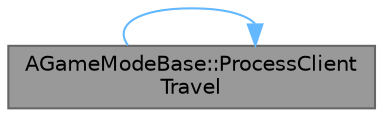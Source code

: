 digraph "AGameModeBase::ProcessClientTravel"
{
 // INTERACTIVE_SVG=YES
 // LATEX_PDF_SIZE
  bgcolor="transparent";
  edge [fontname=Helvetica,fontsize=10,labelfontname=Helvetica,labelfontsize=10];
  node [fontname=Helvetica,fontsize=10,shape=box,height=0.2,width=0.4];
  rankdir="LR";
  Node1 [id="Node000001",label="AGameModeBase::ProcessClient\lTravel",height=0.2,width=0.4,color="gray40", fillcolor="grey60", style="filled", fontcolor="black",tooltip="Notifies all clients to travel to the specified URL."];
  Node1 -> Node1 [id="edge1_Node000001_Node000001",color="steelblue1",style="solid",tooltip=" "];
}
